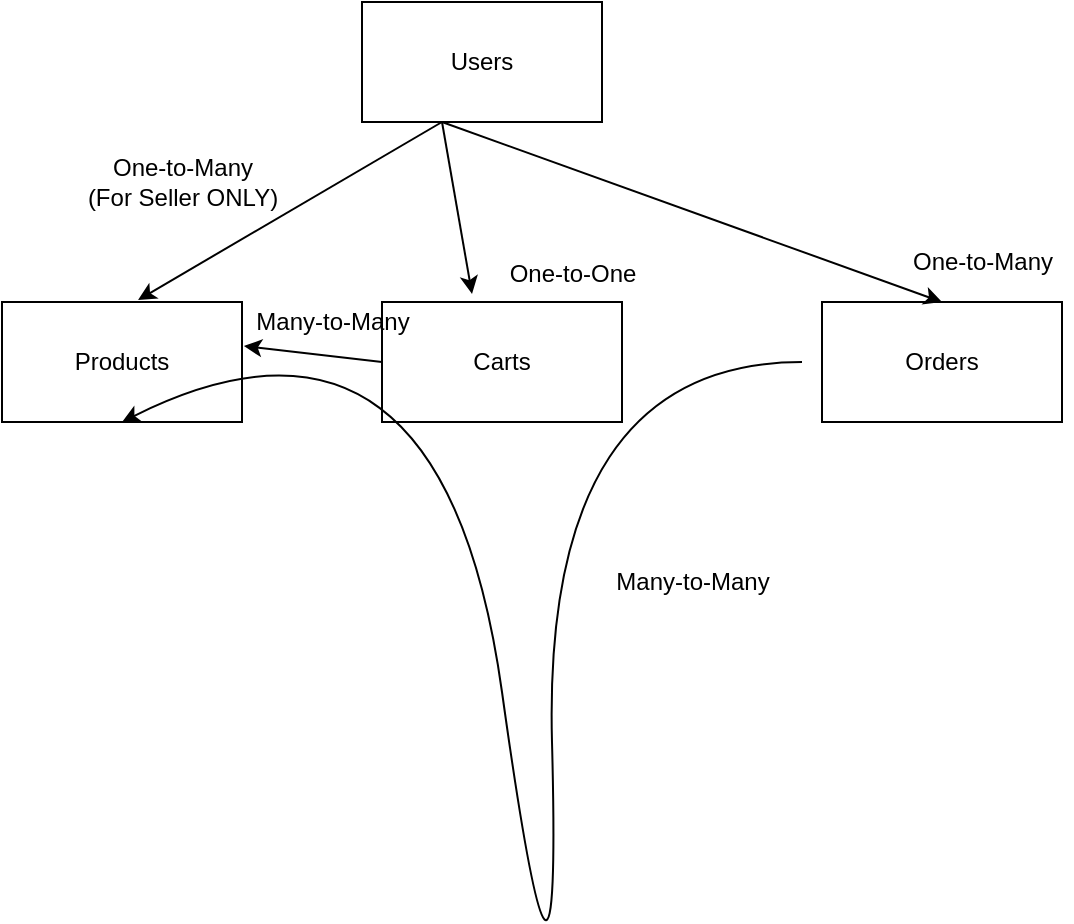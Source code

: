 <mxfile version="16.4.6" type="device"><diagram id="x0Y8XySoT0-hN5VOsI0T" name="Page-1"><mxGraphModel dx="868" dy="450" grid="1" gridSize="10" guides="1" tooltips="1" connect="1" arrows="1" fold="1" page="1" pageScale="1" pageWidth="850" pageHeight="1100" math="0" shadow="0"><root><mxCell id="0"/><mxCell id="1" parent="0"/><mxCell id="zZlb4dyYWMX3z9kAlxEN-1" value="Users" style="rounded=0;whiteSpace=wrap;html=1;" vertex="1" parent="1"><mxGeometry x="360" y="200" width="120" height="60" as="geometry"/></mxCell><mxCell id="zZlb4dyYWMX3z9kAlxEN-2" value="Products" style="rounded=0;whiteSpace=wrap;html=1;" vertex="1" parent="1"><mxGeometry x="180" y="350" width="120" height="60" as="geometry"/></mxCell><mxCell id="zZlb4dyYWMX3z9kAlxEN-3" value="Carts" style="rounded=0;whiteSpace=wrap;html=1;" vertex="1" parent="1"><mxGeometry x="370" y="350" width="120" height="60" as="geometry"/></mxCell><mxCell id="zZlb4dyYWMX3z9kAlxEN-4" value="Orders" style="rounded=0;whiteSpace=wrap;html=1;" vertex="1" parent="1"><mxGeometry x="590" y="350" width="120" height="60" as="geometry"/></mxCell><mxCell id="zZlb4dyYWMX3z9kAlxEN-5" value="" style="endArrow=classic;html=1;rounded=0;entryX=0.567;entryY=-0.017;entryDx=0;entryDy=0;entryPerimeter=0;" edge="1" parent="1" target="zZlb4dyYWMX3z9kAlxEN-2"><mxGeometry width="50" height="50" relative="1" as="geometry"><mxPoint x="400" y="260" as="sourcePoint"/><mxPoint x="450" y="210" as="targetPoint"/></mxGeometry></mxCell><mxCell id="zZlb4dyYWMX3z9kAlxEN-6" value="" style="endArrow=classic;html=1;rounded=0;entryX=0.375;entryY=-0.067;entryDx=0;entryDy=0;entryPerimeter=0;" edge="1" parent="1" target="zZlb4dyYWMX3z9kAlxEN-3"><mxGeometry width="50" height="50" relative="1" as="geometry"><mxPoint x="400" y="260" as="sourcePoint"/><mxPoint x="450" y="210" as="targetPoint"/></mxGeometry></mxCell><mxCell id="zZlb4dyYWMX3z9kAlxEN-7" value="" style="endArrow=classic;html=1;rounded=0;entryX=0.5;entryY=0;entryDx=0;entryDy=0;" edge="1" parent="1" target="zZlb4dyYWMX3z9kAlxEN-4"><mxGeometry width="50" height="50" relative="1" as="geometry"><mxPoint x="400" y="260" as="sourcePoint"/><mxPoint x="450" y="210" as="targetPoint"/></mxGeometry></mxCell><mxCell id="zZlb4dyYWMX3z9kAlxEN-8" value="One-to-Many&lt;br&gt;(For Seller ONLY)" style="text;html=1;align=center;verticalAlign=middle;resizable=0;points=[];autosize=1;strokeColor=none;fillColor=none;" vertex="1" parent="1"><mxGeometry x="215" y="275" width="110" height="30" as="geometry"/></mxCell><mxCell id="zZlb4dyYWMX3z9kAlxEN-9" value="One-to-One" style="text;html=1;align=center;verticalAlign=middle;resizable=0;points=[];autosize=1;strokeColor=none;fillColor=none;" vertex="1" parent="1"><mxGeometry x="425" y="326" width="80" height="20" as="geometry"/></mxCell><mxCell id="zZlb4dyYWMX3z9kAlxEN-12" value="One-to-Many" style="text;html=1;align=center;verticalAlign=middle;resizable=0;points=[];autosize=1;strokeColor=none;fillColor=none;" vertex="1" parent="1"><mxGeometry x="625" y="320" width="90" height="20" as="geometry"/></mxCell><mxCell id="zZlb4dyYWMX3z9kAlxEN-13" value="" style="endArrow=classic;html=1;rounded=0;entryX=1.008;entryY=0.367;entryDx=0;entryDy=0;entryPerimeter=0;exitX=0;exitY=0.5;exitDx=0;exitDy=0;" edge="1" parent="1" source="zZlb4dyYWMX3z9kAlxEN-3" target="zZlb4dyYWMX3z9kAlxEN-2"><mxGeometry width="50" height="50" relative="1" as="geometry"><mxPoint x="400" y="370" as="sourcePoint"/><mxPoint x="450" y="320" as="targetPoint"/></mxGeometry></mxCell><mxCell id="zZlb4dyYWMX3z9kAlxEN-14" value="Many-to-Many" style="text;html=1;align=center;verticalAlign=middle;resizable=0;points=[];autosize=1;strokeColor=none;fillColor=none;" vertex="1" parent="1"><mxGeometry x="300" y="350" width="90" height="20" as="geometry"/></mxCell><mxCell id="zZlb4dyYWMX3z9kAlxEN-15" value="" style="curved=1;endArrow=classic;html=1;rounded=0;entryX=0.5;entryY=1;entryDx=0;entryDy=0;" edge="1" parent="1" target="zZlb4dyYWMX3z9kAlxEN-2"><mxGeometry width="50" height="50" relative="1" as="geometry"><mxPoint x="580" y="380" as="sourcePoint"/><mxPoint x="450" y="330" as="targetPoint"/><Array as="points"><mxPoint x="450" y="380"/><mxPoint x="460" y="760"/><mxPoint x="400" y="330"/></Array></mxGeometry></mxCell><mxCell id="zZlb4dyYWMX3z9kAlxEN-16" value="Many-to-Many" style="text;html=1;align=center;verticalAlign=middle;resizable=0;points=[];autosize=1;strokeColor=none;fillColor=none;" vertex="1" parent="1"><mxGeometry x="480" y="480" width="90" height="20" as="geometry"/></mxCell></root></mxGraphModel></diagram></mxfile>